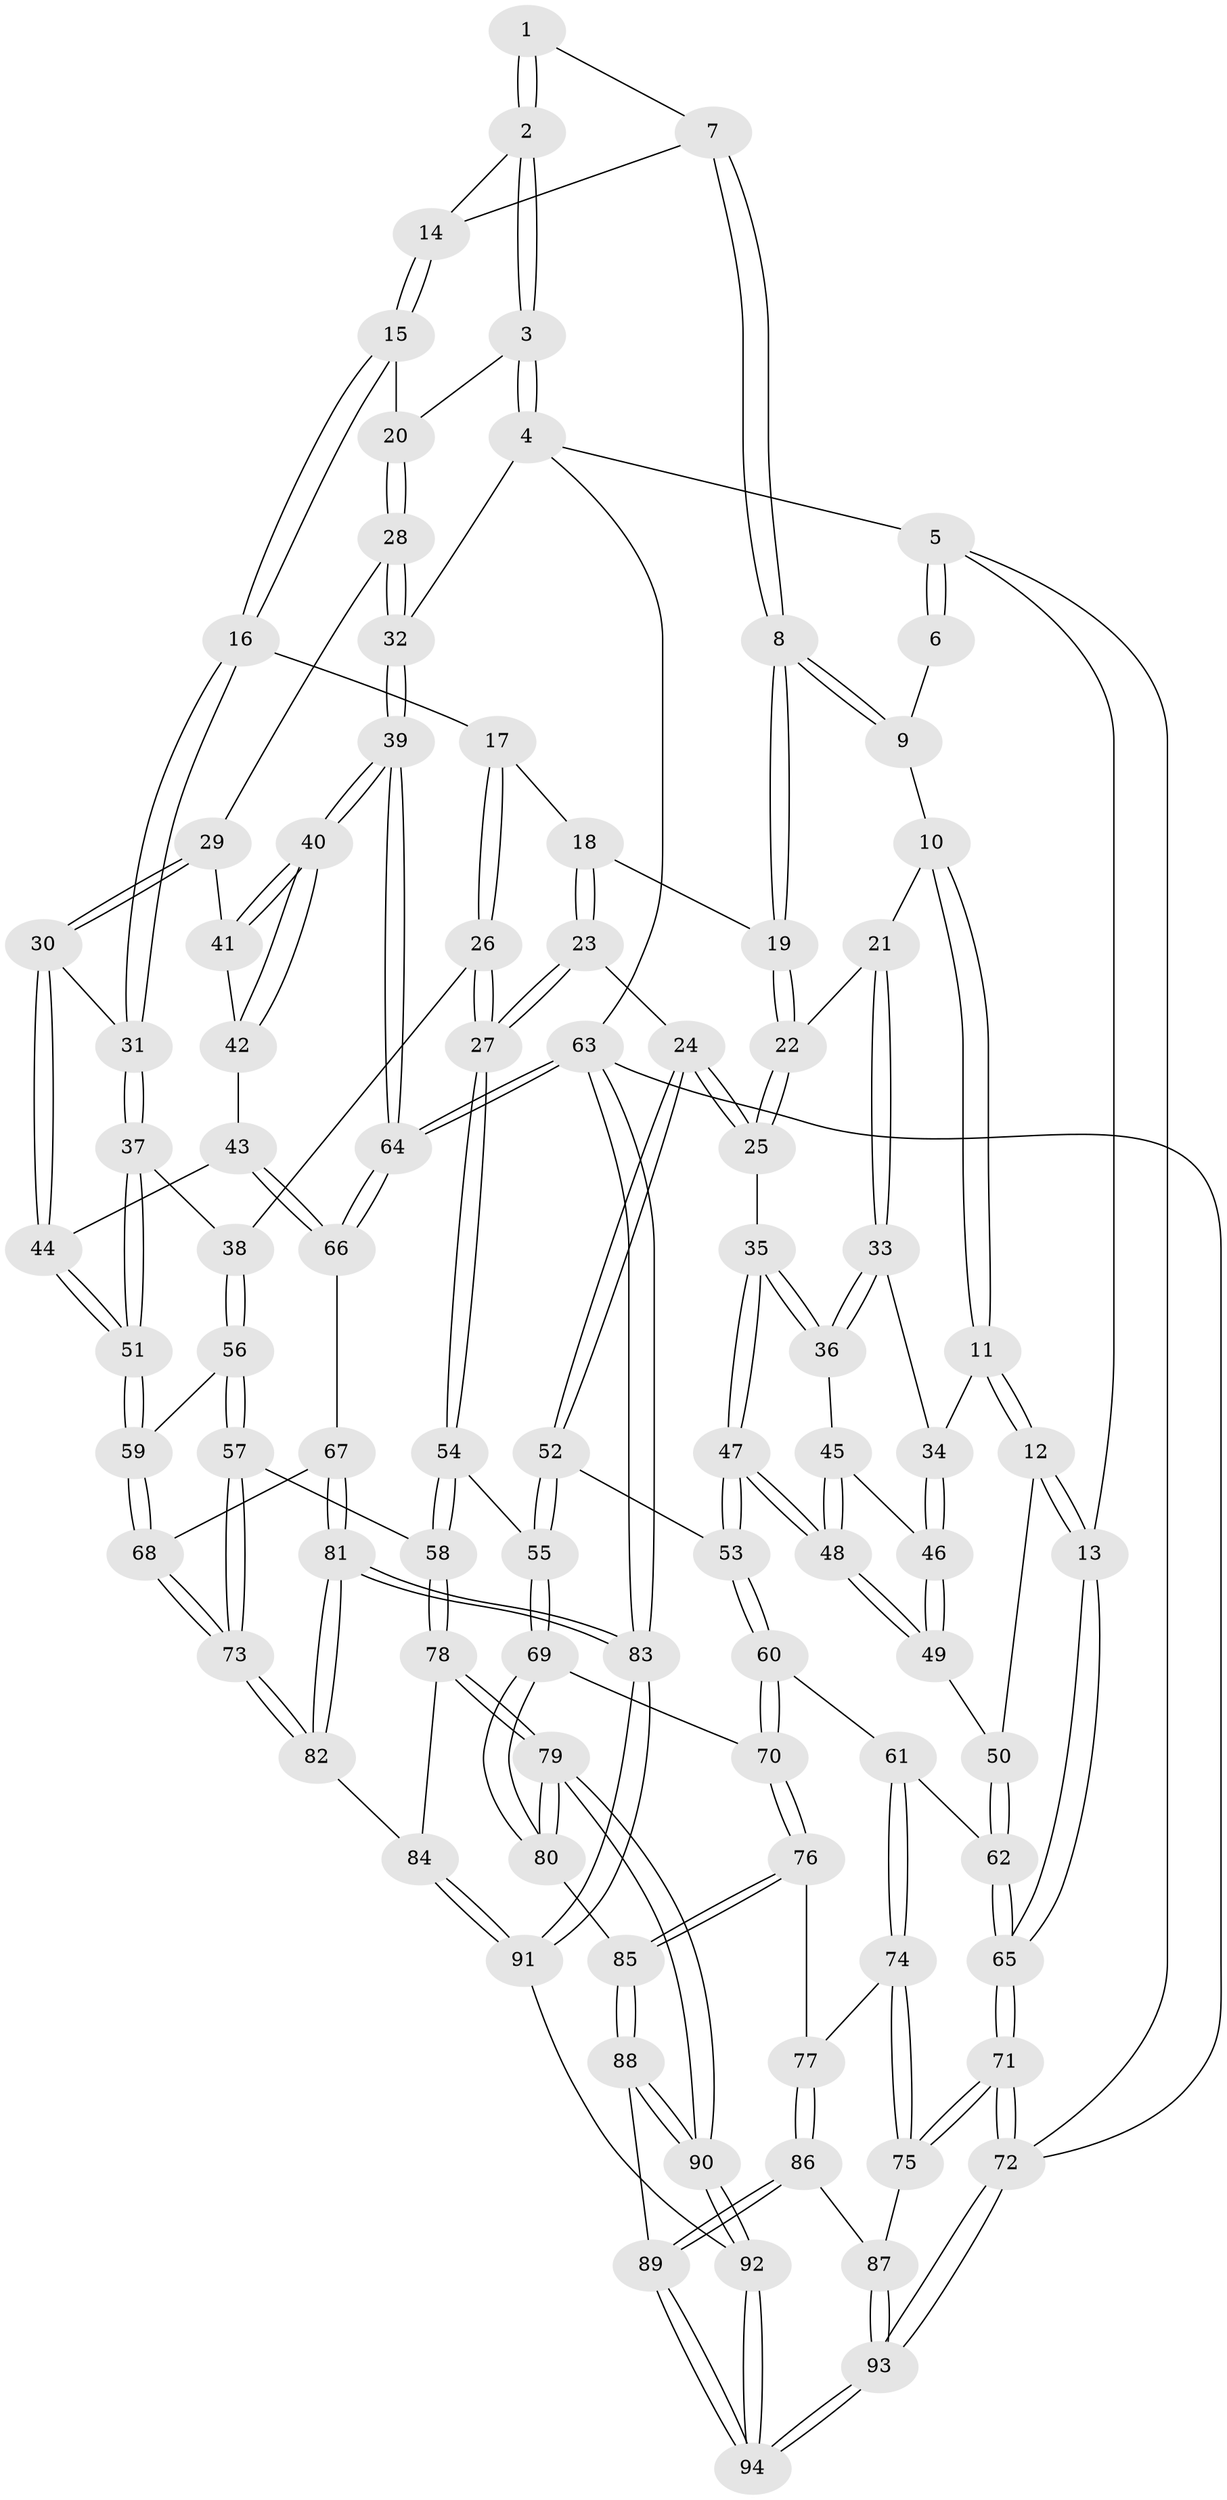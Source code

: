 // coarse degree distribution, {3: 0.10714285714285714, 5: 0.32142857142857145, 6: 0.125, 4: 0.44642857142857145}
// Generated by graph-tools (version 1.1) at 2025/24/03/03/25 07:24:32]
// undirected, 94 vertices, 232 edges
graph export_dot {
graph [start="1"]
  node [color=gray90,style=filled];
  1 [pos="+0.4554795627915079+0"];
  2 [pos="+1+0"];
  3 [pos="+1+0"];
  4 [pos="+1+0"];
  5 [pos="+0+0"];
  6 [pos="+0+0"];
  7 [pos="+0.4550629687322436+0.03255145440180876"];
  8 [pos="+0.4528547611280925+0.0966319200697598"];
  9 [pos="+0.17465330409425195+0.07913653180743223"];
  10 [pos="+0.19349044879163954+0.16442048910595256"];
  11 [pos="+0.04766945901943001+0.2759635598998624"];
  12 [pos="+0+0.28913989978087784"];
  13 [pos="+0+0.2593560742174906"];
  14 [pos="+0.7765162490409824+0.07789819803146954"];
  15 [pos="+0.7191306338613436+0.1752811044753621"];
  16 [pos="+0.6863422254542857+0.20232431809193574"];
  17 [pos="+0.5392814066448337+0.16398668349600326"];
  18 [pos="+0.48900234087352007+0.1350642238298996"];
  19 [pos="+0.4530318151928934+0.09780576211183997"];
  20 [pos="+0.8784784387429605+0.2601480790748681"];
  21 [pos="+0.2862315491025121+0.22715243704743923"];
  22 [pos="+0.30543427544128626+0.23070470370359122"];
  23 [pos="+0.4378298098997556+0.3775580048381884"];
  24 [pos="+0.368691982892288+0.3681902974117912"];
  25 [pos="+0.331770891361785+0.34035807818174574"];
  26 [pos="+0.5359712631573279+0.39910104700067406"];
  27 [pos="+0.48524726870611323+0.40938383136596573"];
  28 [pos="+0.8895120901813652+0.2988157945413802"];
  29 [pos="+0.8893420731250824+0.2998829017375229"];
  30 [pos="+0.8322616512878689+0.354309359313748"];
  31 [pos="+0.6910879964388038+0.26170633973070584"];
  32 [pos="+1+0.1395893058773724"];
  33 [pos="+0.16298881936755097+0.3181838293406427"];
  34 [pos="+0.13355039808954544+0.3114533277123711"];
  35 [pos="+0.25509134439351827+0.3830320306304468"];
  36 [pos="+0.18090345014104164+0.34153630466198676"];
  37 [pos="+0.6496505155482362+0.3721683583974467"];
  38 [pos="+0.5582255793370814+0.40236550720766556"];
  39 [pos="+1+0.4540088563854732"];
  40 [pos="+1+0.4508550640853392"];
  41 [pos="+0.9010702638930642+0.30981049376346503"];
  42 [pos="+0.9330574672103628+0.4800633628710828"];
  43 [pos="+0.8984886648772553+0.4882558953647157"];
  44 [pos="+0.8234793918100362+0.4704750563167049"];
  45 [pos="+0.17092254283808725+0.3854033523612201"];
  46 [pos="+0.13679914451462263+0.3980191325806468"];
  47 [pos="+0.2153232402817916+0.4856076152487008"];
  48 [pos="+0.1818222490559431+0.468904994915699"];
  49 [pos="+0.11223633869108576+0.4539070494039323"];
  50 [pos="+0.074915431423436+0.45511752188244087"];
  51 [pos="+0.7629205941463236+0.49760564496204385"];
  52 [pos="+0.315569985068764+0.5260774459198516"];
  53 [pos="+0.22640457493192304+0.5072090493295288"];
  54 [pos="+0.4416050726760138+0.5781589038078095"];
  55 [pos="+0.3850960033709297+0.5921758572521518"];
  56 [pos="+0.5856873368569886+0.48438882897314395"];
  57 [pos="+0.552142784131904+0.6313401832592348"];
  58 [pos="+0.5491466361982232+0.6317798623309089"];
  59 [pos="+0.7379624753210192+0.5464377038401573"];
  60 [pos="+0.1721523895854529+0.5962081772121509"];
  61 [pos="+0.11078591690518413+0.6040540176887731"];
  62 [pos="+0.06977444270617505+0.5555194336463599"];
  63 [pos="+1+1"];
  64 [pos="+1+0.5460046301553703"];
  65 [pos="+0+0.5920167076453146"];
  66 [pos="+0.910132258526909+0.6493874494243814"];
  67 [pos="+0.9004323350867295+0.6653088238144796"];
  68 [pos="+0.7352554600144978+0.5560885097965912"];
  69 [pos="+0.35412409777598997+0.6488750232492958"];
  70 [pos="+0.24092904714807392+0.6918208520672636"];
  71 [pos="+0+0.7482575557267683"];
  72 [pos="+0+1"];
  73 [pos="+0.6741672484872478+0.6496791242720926"];
  74 [pos="+0.05476907241176677+0.6981223769916313"];
  75 [pos="+0+0.7544953800986922"];
  76 [pos="+0.23008137366179388+0.7187421250141097"];
  77 [pos="+0.1500421557556099+0.7582674265499019"];
  78 [pos="+0.5266171198396311+0.6910664491502672"];
  79 [pos="+0.44551834235652704+0.8181293013880943"];
  80 [pos="+0.3830217247731119+0.7321398074259222"];
  81 [pos="+0.8846870993124298+0.8251557716501039"];
  82 [pos="+0.6937009219380218+0.6957341286649031"];
  83 [pos="+1+1"];
  84 [pos="+0.6085537475040337+0.8409623457422069"];
  85 [pos="+0.27320332259419994+0.795025752980306"];
  86 [pos="+0.13500316156666473+0.8798124350703276"];
  87 [pos="+0.07607290994330197+0.868280120623883"];
  88 [pos="+0.2748544505205845+0.8035721755880391"];
  89 [pos="+0.15694266042613186+0.9060473908767828"];
  90 [pos="+0.4543617983029878+0.9589227433451248"];
  91 [pos="+0.5229398221486283+1"];
  92 [pos="+0.4922314974897476+1"];
  93 [pos="+0+1"];
  94 [pos="+0.24715434312448956+1"];
  1 -- 2;
  1 -- 2;
  1 -- 7;
  2 -- 3;
  2 -- 3;
  2 -- 14;
  3 -- 4;
  3 -- 4;
  3 -- 20;
  4 -- 5;
  4 -- 32;
  4 -- 63;
  5 -- 6;
  5 -- 6;
  5 -- 13;
  5 -- 72;
  6 -- 9;
  7 -- 8;
  7 -- 8;
  7 -- 14;
  8 -- 9;
  8 -- 9;
  8 -- 19;
  8 -- 19;
  9 -- 10;
  10 -- 11;
  10 -- 11;
  10 -- 21;
  11 -- 12;
  11 -- 12;
  11 -- 34;
  12 -- 13;
  12 -- 13;
  12 -- 50;
  13 -- 65;
  13 -- 65;
  14 -- 15;
  14 -- 15;
  15 -- 16;
  15 -- 16;
  15 -- 20;
  16 -- 17;
  16 -- 31;
  16 -- 31;
  17 -- 18;
  17 -- 26;
  17 -- 26;
  18 -- 19;
  18 -- 23;
  18 -- 23;
  19 -- 22;
  19 -- 22;
  20 -- 28;
  20 -- 28;
  21 -- 22;
  21 -- 33;
  21 -- 33;
  22 -- 25;
  22 -- 25;
  23 -- 24;
  23 -- 27;
  23 -- 27;
  24 -- 25;
  24 -- 25;
  24 -- 52;
  24 -- 52;
  25 -- 35;
  26 -- 27;
  26 -- 27;
  26 -- 38;
  27 -- 54;
  27 -- 54;
  28 -- 29;
  28 -- 32;
  28 -- 32;
  29 -- 30;
  29 -- 30;
  29 -- 41;
  30 -- 31;
  30 -- 44;
  30 -- 44;
  31 -- 37;
  31 -- 37;
  32 -- 39;
  32 -- 39;
  33 -- 34;
  33 -- 36;
  33 -- 36;
  34 -- 46;
  34 -- 46;
  35 -- 36;
  35 -- 36;
  35 -- 47;
  35 -- 47;
  36 -- 45;
  37 -- 38;
  37 -- 51;
  37 -- 51;
  38 -- 56;
  38 -- 56;
  39 -- 40;
  39 -- 40;
  39 -- 64;
  39 -- 64;
  40 -- 41;
  40 -- 41;
  40 -- 42;
  40 -- 42;
  41 -- 42;
  42 -- 43;
  43 -- 44;
  43 -- 66;
  43 -- 66;
  44 -- 51;
  44 -- 51;
  45 -- 46;
  45 -- 48;
  45 -- 48;
  46 -- 49;
  46 -- 49;
  47 -- 48;
  47 -- 48;
  47 -- 53;
  47 -- 53;
  48 -- 49;
  48 -- 49;
  49 -- 50;
  50 -- 62;
  50 -- 62;
  51 -- 59;
  51 -- 59;
  52 -- 53;
  52 -- 55;
  52 -- 55;
  53 -- 60;
  53 -- 60;
  54 -- 55;
  54 -- 58;
  54 -- 58;
  55 -- 69;
  55 -- 69;
  56 -- 57;
  56 -- 57;
  56 -- 59;
  57 -- 58;
  57 -- 73;
  57 -- 73;
  58 -- 78;
  58 -- 78;
  59 -- 68;
  59 -- 68;
  60 -- 61;
  60 -- 70;
  60 -- 70;
  61 -- 62;
  61 -- 74;
  61 -- 74;
  62 -- 65;
  62 -- 65;
  63 -- 64;
  63 -- 64;
  63 -- 83;
  63 -- 83;
  63 -- 72;
  64 -- 66;
  64 -- 66;
  65 -- 71;
  65 -- 71;
  66 -- 67;
  67 -- 68;
  67 -- 81;
  67 -- 81;
  68 -- 73;
  68 -- 73;
  69 -- 70;
  69 -- 80;
  69 -- 80;
  70 -- 76;
  70 -- 76;
  71 -- 72;
  71 -- 72;
  71 -- 75;
  71 -- 75;
  72 -- 93;
  72 -- 93;
  73 -- 82;
  73 -- 82;
  74 -- 75;
  74 -- 75;
  74 -- 77;
  75 -- 87;
  76 -- 77;
  76 -- 85;
  76 -- 85;
  77 -- 86;
  77 -- 86;
  78 -- 79;
  78 -- 79;
  78 -- 84;
  79 -- 80;
  79 -- 80;
  79 -- 90;
  79 -- 90;
  80 -- 85;
  81 -- 82;
  81 -- 82;
  81 -- 83;
  81 -- 83;
  82 -- 84;
  83 -- 91;
  83 -- 91;
  84 -- 91;
  84 -- 91;
  85 -- 88;
  85 -- 88;
  86 -- 87;
  86 -- 89;
  86 -- 89;
  87 -- 93;
  87 -- 93;
  88 -- 89;
  88 -- 90;
  88 -- 90;
  89 -- 94;
  89 -- 94;
  90 -- 92;
  90 -- 92;
  91 -- 92;
  92 -- 94;
  92 -- 94;
  93 -- 94;
  93 -- 94;
}
